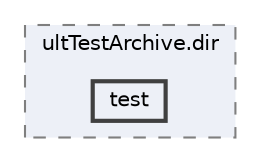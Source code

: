 digraph "linuxbuild/src/CMakeFiles/ultTestArchive.dir/test"
{
 // LATEX_PDF_SIZE
  bgcolor="transparent";
  edge [fontname=Helvetica,fontsize=10,labelfontname=Helvetica,labelfontsize=10];
  node [fontname=Helvetica,fontsize=10,shape=box,height=0.2,width=0.4];
  compound=true
  subgraph clusterdir_5f4a1b3902e2cb3eae8c1bb26d0789ed {
    graph [ bgcolor="#edf0f7", pencolor="grey50", label="ultTestArchive.dir", fontname=Helvetica,fontsize=10 style="filled,dashed", URL="dir_5f4a1b3902e2cb3eae8c1bb26d0789ed.html",tooltip=""]
  dir_3d1ec9d5bf36f734b0987624a4793e09 [label="test", fillcolor="#edf0f7", color="grey25", style="filled,bold", URL="dir_3d1ec9d5bf36f734b0987624a4793e09.html",tooltip=""];
  }
}
